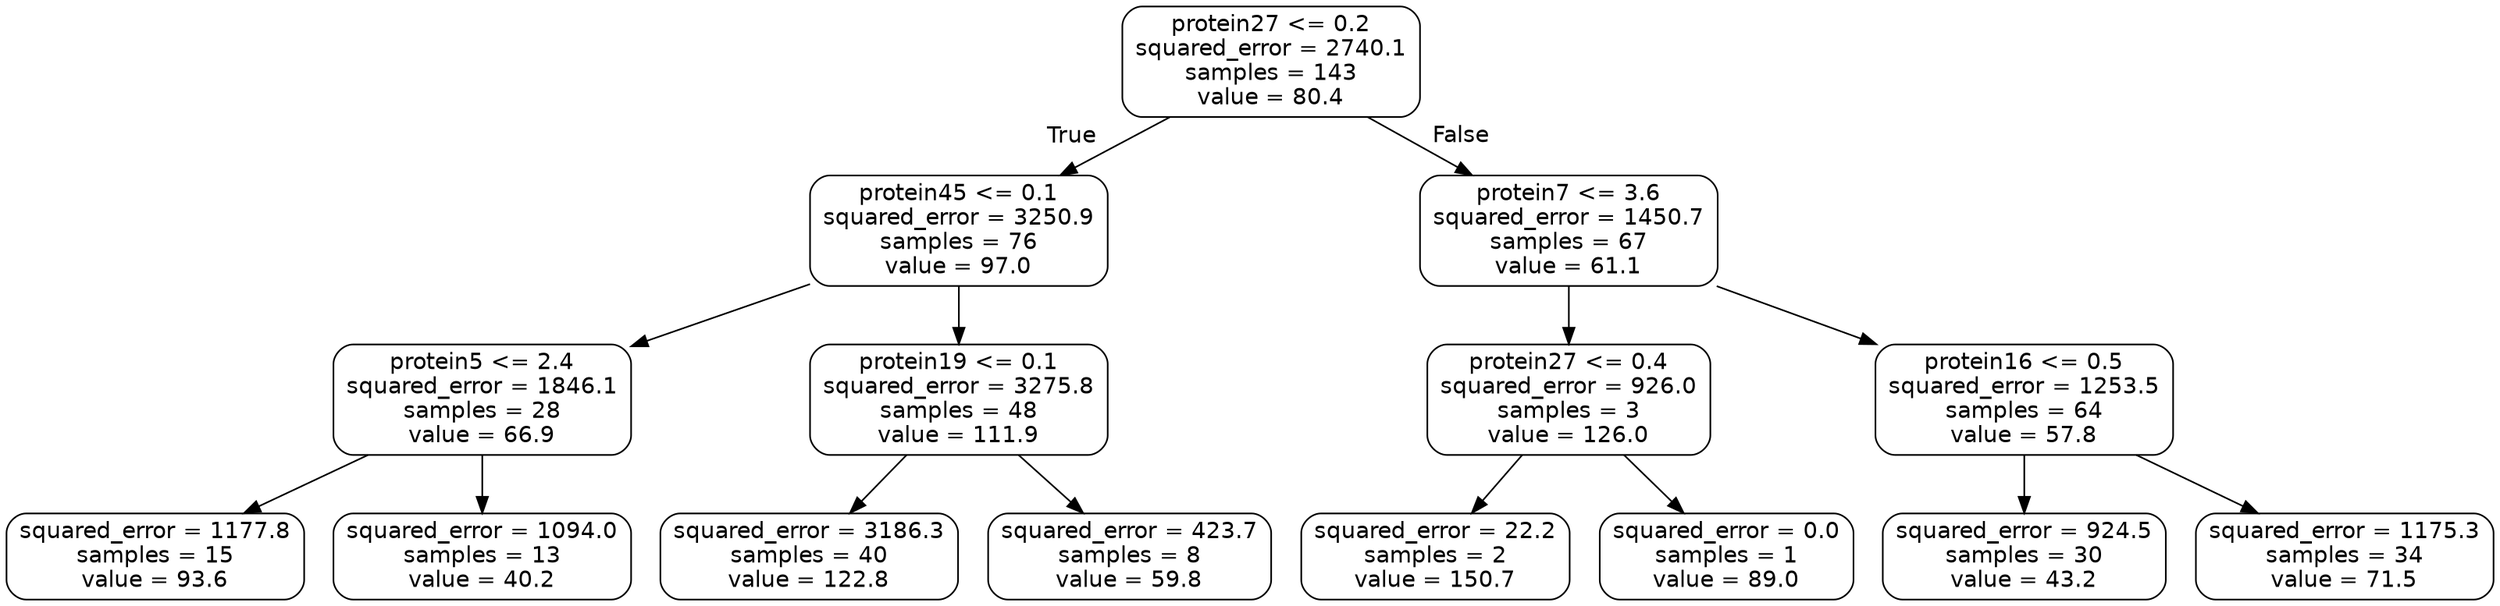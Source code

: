 digraph Tree {
node [shape=box, style="rounded", color="black", fontname="helvetica"] ;
edge [fontname="helvetica"] ;
0 [label="protein27 <= 0.2\nsquared_error = 2740.1\nsamples = 143\nvalue = 80.4"] ;
1 [label="protein45 <= 0.1\nsquared_error = 3250.9\nsamples = 76\nvalue = 97.0"] ;
0 -> 1 [labeldistance=2.5, labelangle=45, headlabel="True"] ;
2 [label="protein5 <= 2.4\nsquared_error = 1846.1\nsamples = 28\nvalue = 66.9"] ;
1 -> 2 ;
3 [label="squared_error = 1177.8\nsamples = 15\nvalue = 93.6"] ;
2 -> 3 ;
4 [label="squared_error = 1094.0\nsamples = 13\nvalue = 40.2"] ;
2 -> 4 ;
5 [label="protein19 <= 0.1\nsquared_error = 3275.8\nsamples = 48\nvalue = 111.9"] ;
1 -> 5 ;
6 [label="squared_error = 3186.3\nsamples = 40\nvalue = 122.8"] ;
5 -> 6 ;
7 [label="squared_error = 423.7\nsamples = 8\nvalue = 59.8"] ;
5 -> 7 ;
8 [label="protein7 <= 3.6\nsquared_error = 1450.7\nsamples = 67\nvalue = 61.1"] ;
0 -> 8 [labeldistance=2.5, labelangle=-45, headlabel="False"] ;
9 [label="protein27 <= 0.4\nsquared_error = 926.0\nsamples = 3\nvalue = 126.0"] ;
8 -> 9 ;
10 [label="squared_error = 22.2\nsamples = 2\nvalue = 150.7"] ;
9 -> 10 ;
11 [label="squared_error = 0.0\nsamples = 1\nvalue = 89.0"] ;
9 -> 11 ;
12 [label="protein16 <= 0.5\nsquared_error = 1253.5\nsamples = 64\nvalue = 57.8"] ;
8 -> 12 ;
13 [label="squared_error = 924.5\nsamples = 30\nvalue = 43.2"] ;
12 -> 13 ;
14 [label="squared_error = 1175.3\nsamples = 34\nvalue = 71.5"] ;
12 -> 14 ;
}